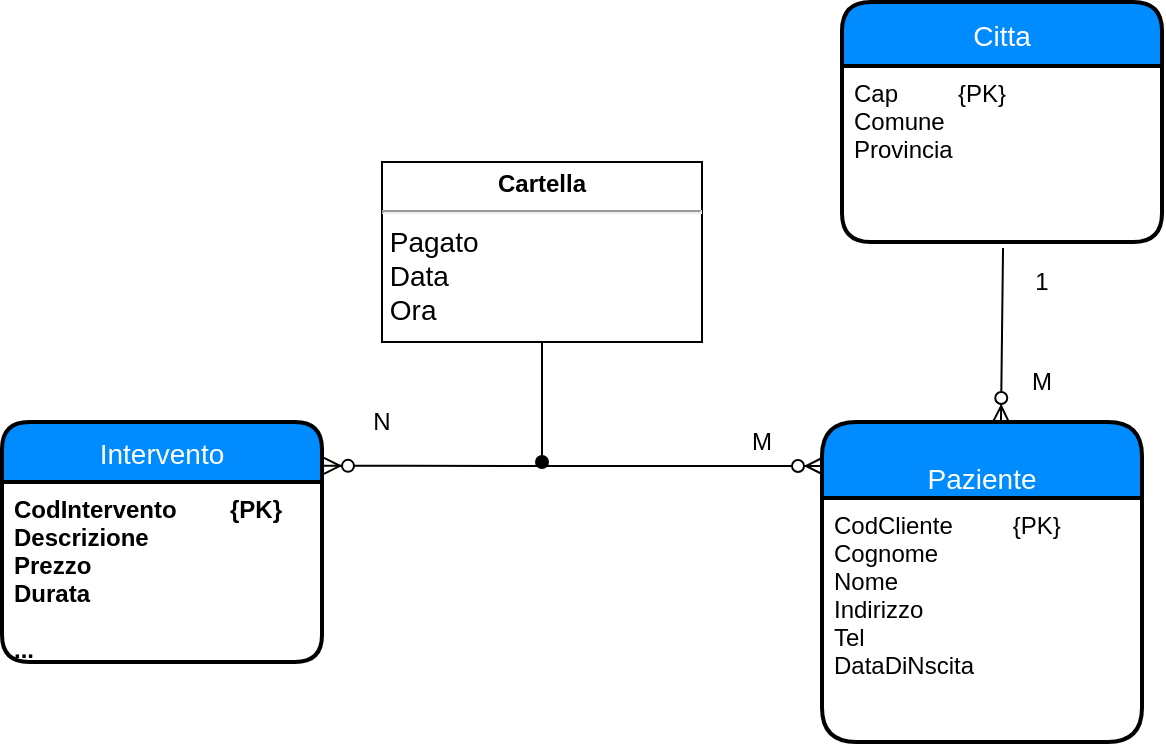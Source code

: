 <mxfile version="15.5.5" type="google"><diagram id="L1j2D4mzBUiIxQzNPNXT" name="Page-1"><mxGraphModel dx="1038" dy="489" grid="1" gridSize="10" guides="1" tooltips="1" connect="1" arrows="1" fold="1" page="1" pageScale="1" pageWidth="827" pageHeight="1169" math="0" shadow="0"><root><mxCell id="0"/><mxCell id="1" parent="0"/><mxCell id="G56ryyFdqMxWQ_o4h2ej-4" value="&#10;Intervento&#10;" style="swimlane;childLayout=stackLayout;horizontal=1;startSize=30;horizontalStack=0;fillColor=#008cff;fontColor=#FFFFFF;rounded=1;fontSize=14;fontStyle=0;strokeWidth=2;resizeParent=0;resizeLast=1;shadow=0;dashed=0;align=center;" vertex="1" parent="1"><mxGeometry x="90" y="280" width="160" height="120" as="geometry"/></mxCell><mxCell id="G56ryyFdqMxWQ_o4h2ej-5" value="CodIntervento        {PK}&#10;Descrizione&#10;Prezzo&#10;Durata&#10;&#10;...&#10;" style="align=left;strokeColor=none;fillColor=none;spacingLeft=4;fontSize=12;verticalAlign=top;resizable=0;rotatable=0;part=1;fontStyle=1" vertex="1" parent="G56ryyFdqMxWQ_o4h2ej-4"><mxGeometry y="30" width="160" height="90" as="geometry"/></mxCell><mxCell id="G56ryyFdqMxWQ_o4h2ej-6" value="&#10;Paziente" style="swimlane;childLayout=stackLayout;horizontal=1;startSize=38;horizontalStack=0;fillColor=#008cff;fontColor=#FFFFFF;rounded=1;fontSize=14;fontStyle=0;strokeWidth=2;resizeParent=0;resizeLast=1;shadow=0;dashed=0;align=center;" vertex="1" parent="1"><mxGeometry x="500" y="280" width="160" height="160" as="geometry"/></mxCell><mxCell id="G56ryyFdqMxWQ_o4h2ej-7" value="CodCliente         {PK}&#10;Cognome&#10;Nome&#10;Indirizzo&#10;Tel&#10;DataDiNscita&#10;&#10;" style="align=left;strokeColor=none;fillColor=none;spacingLeft=4;fontSize=12;verticalAlign=top;resizable=0;rotatable=0;part=1;fontStyle=0" vertex="1" parent="G56ryyFdqMxWQ_o4h2ej-6"><mxGeometry y="38" width="160" height="122" as="geometry"/></mxCell><mxCell id="G56ryyFdqMxWQ_o4h2ej-8" value="" style="edgeStyle=entityRelationEdgeStyle;fontSize=12;html=1;endArrow=ERzeroToMany;endFill=1;startArrow=ERzeroToMany;exitX=1.006;exitY=0.158;exitDx=0;exitDy=0;exitPerimeter=0;" edge="1" parent="1"><mxGeometry width="100" height="100" relative="1" as="geometry"><mxPoint x="251" y="301.92" as="sourcePoint"/><mxPoint x="500" y="302" as="targetPoint"/></mxGeometry></mxCell><mxCell id="G56ryyFdqMxWQ_o4h2ej-9" value="" style="endArrow=none;html=1;startArrow=oval;startFill=1;entryX=0.5;entryY=1;entryDx=0;entryDy=0;" edge="1" parent="1"><mxGeometry width="50" height="50" relative="1" as="geometry"><mxPoint x="360" y="300" as="sourcePoint"/><mxPoint x="360" y="240" as="targetPoint"/></mxGeometry></mxCell><mxCell id="G56ryyFdqMxWQ_o4h2ej-10" value="Citta" style="swimlane;childLayout=stackLayout;horizontal=1;startSize=32;horizontalStack=0;fillColor=#008cff;fontColor=#FFFFFF;rounded=1;fontSize=14;fontStyle=0;strokeWidth=2;resizeParent=0;resizeLast=1;shadow=0;dashed=0;align=center;" vertex="1" parent="1"><mxGeometry x="510" y="70" width="160" height="120" as="geometry"/></mxCell><mxCell id="G56ryyFdqMxWQ_o4h2ej-11" value="Cap         {PK}&#10;Comune&#10;Provincia" style="align=left;strokeColor=none;fillColor=none;spacingLeft=4;fontSize=12;verticalAlign=top;resizable=0;rotatable=0;part=1;fontStyle=0" vertex="1" parent="G56ryyFdqMxWQ_o4h2ej-10"><mxGeometry y="32" width="160" height="88" as="geometry"/></mxCell><mxCell id="G56ryyFdqMxWQ_o4h2ej-12" value="" style="fontSize=12;html=1;endArrow=ERzeroToMany;rounded=1;endFill=1;startFill=1;elbow=vertical;entryX=0.681;entryY=0.008;entryDx=0;entryDy=0;entryPerimeter=0;exitX=0.625;exitY=1.045;exitDx=0;exitDy=0;exitPerimeter=0;" edge="1" parent="1"><mxGeometry width="100" height="100" relative="1" as="geometry"><mxPoint x="590.52" y="193" as="sourcePoint"/><mxPoint x="589.48" y="280" as="targetPoint"/></mxGeometry></mxCell><mxCell id="G56ryyFdqMxWQ_o4h2ej-18" value="&lt;p style=&quot;margin: 4px 0px 0px ; text-align: center&quot;&gt;&lt;b&gt;Cartella&lt;/b&gt;&lt;/p&gt;&lt;hr&gt;&lt;div style=&quot;font-size: 14px&quot;&gt;&amp;nbsp;Pagato&lt;/div&gt;&lt;div style=&quot;font-size: 14px&quot;&gt;&amp;nbsp;Data&lt;br&gt;&lt;/div&gt;&lt;div style=&quot;font-size: 14px&quot;&gt;&amp;nbsp;Ora&lt;/div&gt;" style="verticalAlign=top;align=left;overflow=fill;fontSize=12;fontFamily=Helvetica;html=1;" vertex="1" parent="1"><mxGeometry x="280" y="150" width="160" height="90" as="geometry"/></mxCell><mxCell id="G56ryyFdqMxWQ_o4h2ej-19" value="N" style="text;html=1;strokeColor=none;fillColor=none;align=center;verticalAlign=middle;whiteSpace=wrap;rounded=0;" vertex="1" parent="1"><mxGeometry x="270" y="270" width="20" height="20" as="geometry"/></mxCell><mxCell id="G56ryyFdqMxWQ_o4h2ej-20" value="M" style="text;html=1;strokeColor=none;fillColor=none;align=center;verticalAlign=middle;whiteSpace=wrap;rounded=0;" vertex="1" parent="1"><mxGeometry x="460" y="280" width="20" height="20" as="geometry"/></mxCell><mxCell id="G56ryyFdqMxWQ_o4h2ej-21" value="1" style="text;html=1;strokeColor=none;fillColor=none;align=center;verticalAlign=middle;whiteSpace=wrap;rounded=0;" vertex="1" parent="1"><mxGeometry x="600" y="200" width="20" height="20" as="geometry"/></mxCell><mxCell id="G56ryyFdqMxWQ_o4h2ej-22" value="M" style="text;html=1;strokeColor=none;fillColor=none;align=center;verticalAlign=middle;whiteSpace=wrap;rounded=0;" vertex="1" parent="1"><mxGeometry x="600" y="250" width="20" height="20" as="geometry"/></mxCell></root></mxGraphModel></diagram></mxfile>
